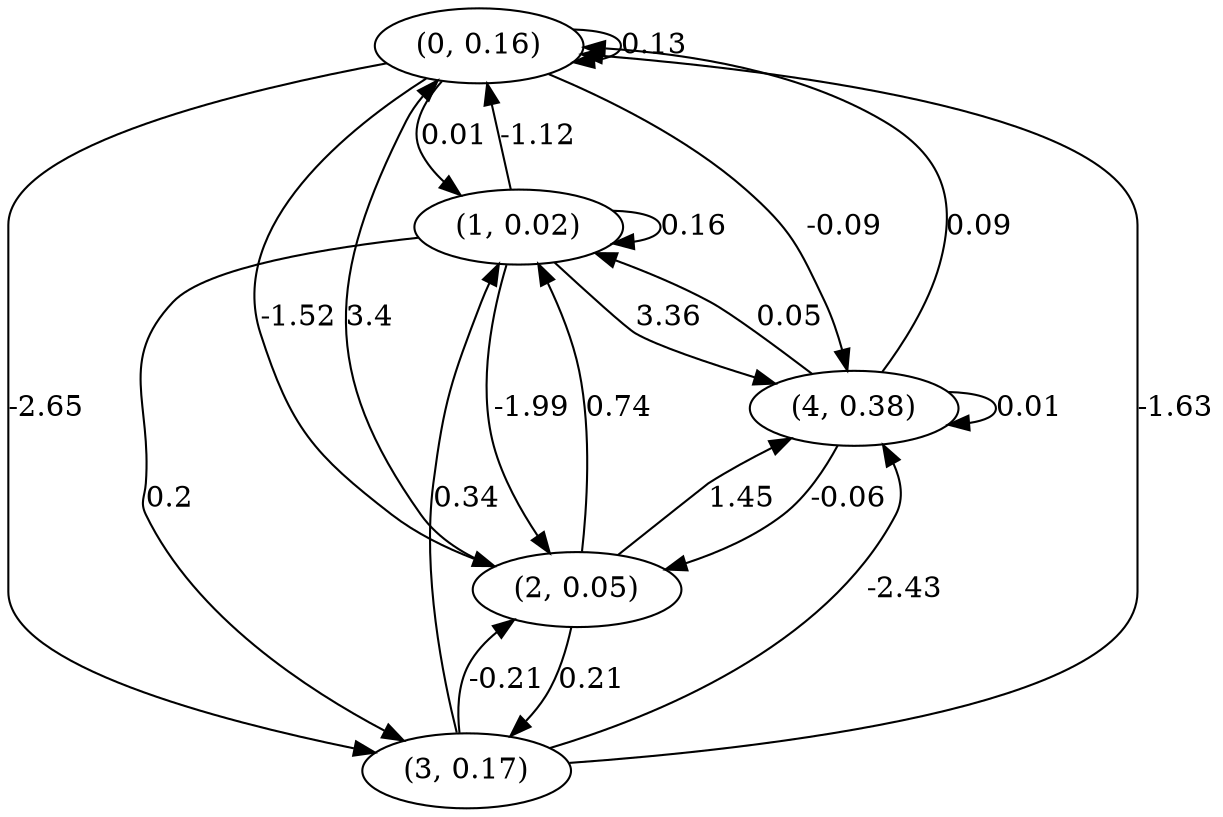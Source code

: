 digraph {
    0 [ label = "(0, 0.16)" ]
    1 [ label = "(1, 0.02)" ]
    2 [ label = "(2, 0.05)" ]
    3 [ label = "(3, 0.17)" ]
    4 [ label = "(4, 0.38)" ]
    0 -> 0 [ label = "0.13" ]
    1 -> 1 [ label = "0.16" ]
    4 -> 4 [ label = "0.01" ]
    1 -> 0 [ label = "-1.12" ]
    2 -> 0 [ label = "3.4" ]
    3 -> 0 [ label = "-1.63" ]
    4 -> 0 [ label = "0.09" ]
    0 -> 1 [ label = "0.01" ]
    2 -> 1 [ label = "0.74" ]
    3 -> 1 [ label = "0.34" ]
    4 -> 1 [ label = "0.05" ]
    0 -> 2 [ label = "-1.52" ]
    1 -> 2 [ label = "-1.99" ]
    3 -> 2 [ label = "-0.21" ]
    4 -> 2 [ label = "-0.06" ]
    0 -> 3 [ label = "-2.65" ]
    1 -> 3 [ label = "0.2" ]
    2 -> 3 [ label = "0.21" ]
    0 -> 4 [ label = "-0.09" ]
    1 -> 4 [ label = "3.36" ]
    2 -> 4 [ label = "1.45" ]
    3 -> 4 [ label = "-2.43" ]
}

